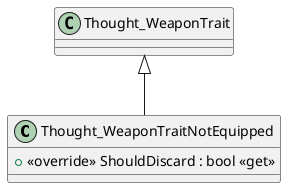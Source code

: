 @startuml
class Thought_WeaponTraitNotEquipped {
    + <<override>> ShouldDiscard : bool <<get>>
}
Thought_WeaponTrait <|-- Thought_WeaponTraitNotEquipped
@enduml
